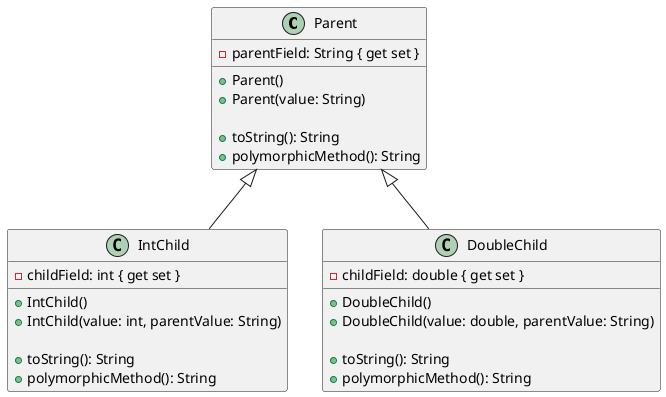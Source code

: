 @startuml

class Parent {
    - parentField: String { get set }

    + Parent()
    + Parent(value: String)

    + toString(): String
    + polymorphicMethod(): String
}

class IntChild extends Parent {
    - childField: int { get set }

    + IntChild()
    + IntChild(value: int, parentValue: String)

    + toString(): String
    + polymorphicMethod(): String
}

class DoubleChild extends Parent {
    - childField: double { get set }

    + DoubleChild()
    + DoubleChild(value: double, parentValue: String)

    + toString(): String
    + polymorphicMethod(): String
}
@enduml